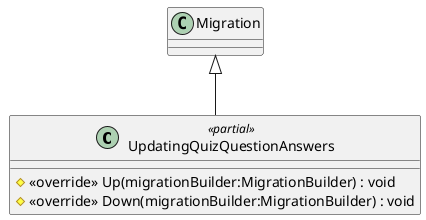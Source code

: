 @startuml
class UpdatingQuizQuestionAnswers <<partial>> {
    # <<override>> Up(migrationBuilder:MigrationBuilder) : void
    # <<override>> Down(migrationBuilder:MigrationBuilder) : void
}
Migration <|-- UpdatingQuizQuestionAnswers
@enduml
